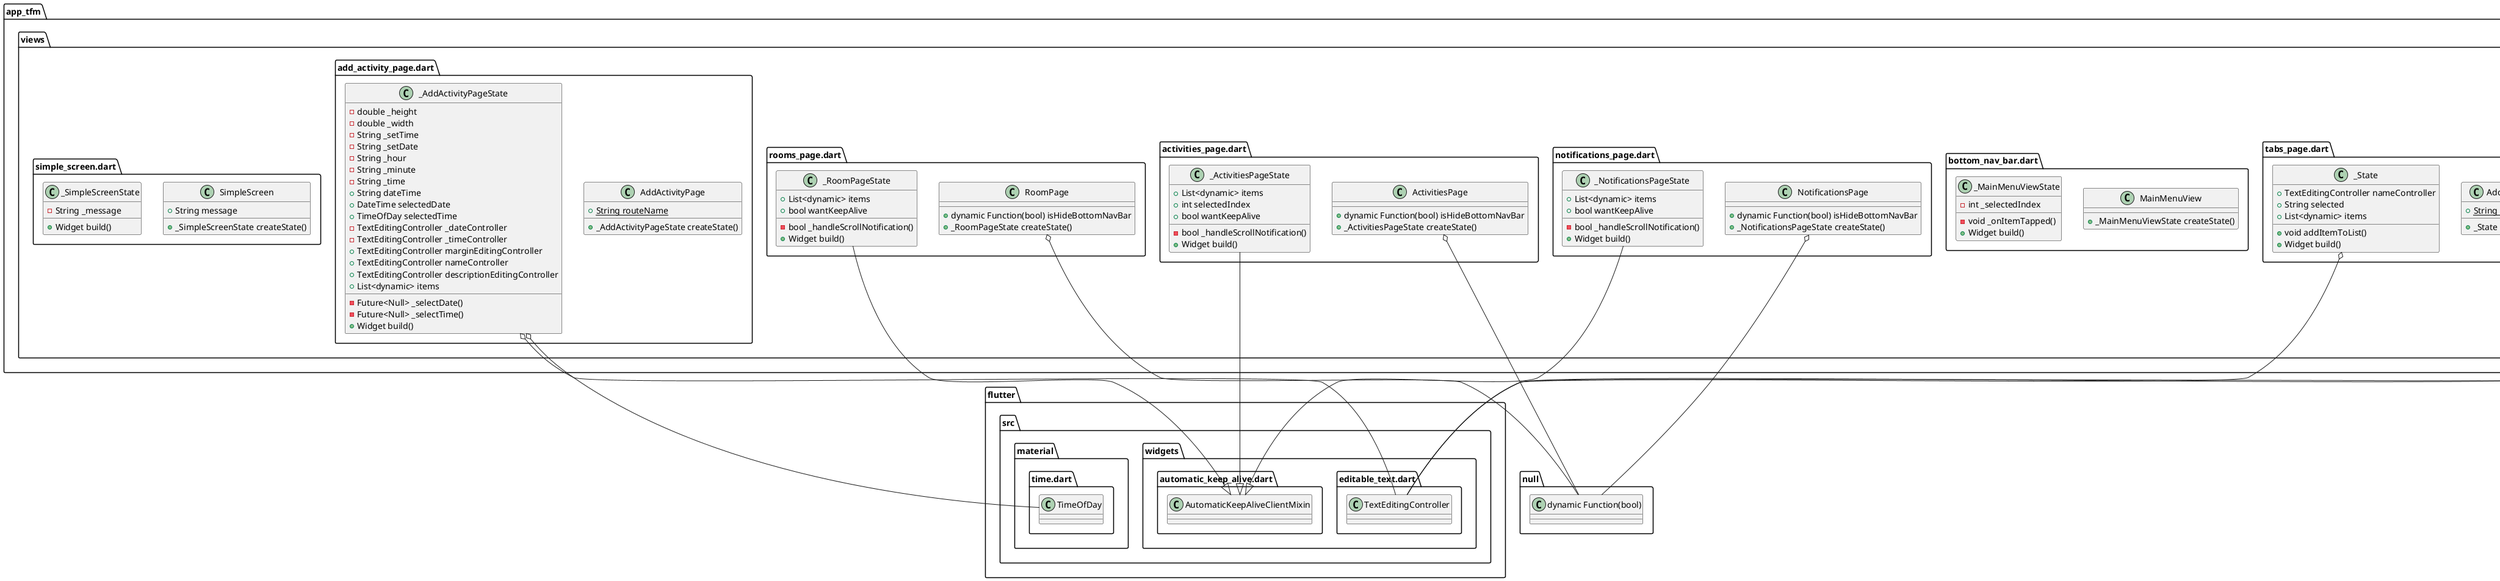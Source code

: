 @startuml
set namespaceSeparator ::

class "app_tfm::main.dart::MyApp" {
  +_MyAppState createState()
}

class "app_tfm::main.dart::_MyAppState" {
  +Widget build()
}

class "app_tfm::views::login.dart::LoginView" {
  +_LoginViewState createState()
}

class "app_tfm::views::login.dart::_LoginViewState" {
  +TextEditingController emailEditingController
  +TextEditingController passwordEditingController
  +Future<void> LoginButtonPushed()
  +Widget build()
}

"app_tfm::views::login.dart::_LoginViewState" o-- "flutter::src::widgets::editable_text.dart::TextEditingController"

class "app_tfm::views::register.dart::RegisterView" {
  +_RegisterViewState createState()
}

class "app_tfm::views::register.dart::_RegisterViewState" {
  +TextEditingController emailEditingController
  +TextEditingController passwordEditingController
  +TextEditingController repeatPasswordEditingController
  +Future<void> RegisterButtonPushed()
  +Widget build()
}

"app_tfm::views::register.dart::_RegisterViewState" o-- "flutter::src::widgets::editable_text.dart::TextEditingController"

class "app_tfm::views::tabs_page.dart::AddRoomPage" {
  {static} +String routeName
  +_State createState()
}

class "app_tfm::views::tabs_page.dart::_State" {
  +TextEditingController nameController
  +String selected
  +List<dynamic> items
  +void addItemToList()
  +Widget build()
}

"app_tfm::views::tabs_page.dart::_State" o-- "flutter::src::widgets::editable_text.dart::TextEditingController"

class "app_tfm::views::bottom_nav_bar.dart::MainMenuView" {
  +_MainMenuViewState createState()
}

class "app_tfm::views::bottom_nav_bar.dart::_MainMenuViewState" {
  -int _selectedIndex
  -void _onItemTapped()
  +Widget build()
}

class "app_tfm::views::notifications_page.dart::NotificationsPage" {
  +dynamic Function(bool) isHideBottomNavBar
  +_NotificationsPageState createState()
}

"app_tfm::views::notifications_page.dart::NotificationsPage" o-- "null::dynamic Function(bool)"

class "app_tfm::views::notifications_page.dart::_NotificationsPageState" {
  +List<dynamic> items
  +bool wantKeepAlive
  -bool _handleScrollNotification()
  +Widget build()
}

"flutter::src::widgets::automatic_keep_alive.dart::AutomaticKeepAliveClientMixin" <|-- "app_tfm::views::notifications_page.dart::_NotificationsPageState"

class "app_tfm::views::activities_page.dart::ActivitiesPage" {
  +dynamic Function(bool) isHideBottomNavBar
  +_ActivitiesPageState createState()
}

"app_tfm::views::activities_page.dart::ActivitiesPage" o-- "null::dynamic Function(bool)"

class "app_tfm::views::activities_page.dart::_ActivitiesPageState" {
  +List<dynamic> items
  +int selectedIndex
  +bool wantKeepAlive
  -bool _handleScrollNotification()
  +Widget build()
}

"flutter::src::widgets::automatic_keep_alive.dart::AutomaticKeepAliveClientMixin" <|-- "app_tfm::views::activities_page.dart::_ActivitiesPageState"

class "app_tfm::views::rooms_page.dart::RoomPage" {
  +dynamic Function(bool) isHideBottomNavBar
  +_RoomPageState createState()
}

"app_tfm::views::rooms_page.dart::RoomPage" o-- "null::dynamic Function(bool)"

class "app_tfm::views::rooms_page.dart::_RoomPageState" {
  +List<dynamic> items
  +bool wantKeepAlive
  -bool _handleScrollNotification()
  +Widget build()
}

"flutter::src::widgets::automatic_keep_alive.dart::AutomaticKeepAliveClientMixin" <|-- "app_tfm::views::rooms_page.dart::_RoomPageState"

class "app_tfm::views::add_activity_page.dart::AddActivityPage" {
  {static} +String routeName
  +_AddActivityPageState createState()
}

class "app_tfm::views::add_activity_page.dart::_AddActivityPageState" {
  -double _height
  -double _width
  -String _setTime
  -String _setDate
  -String _hour
  -String _minute
  -String _time
  +String dateTime
  +DateTime selectedDate
  +TimeOfDay selectedTime
  -TextEditingController _dateController
  -TextEditingController _timeController
  +TextEditingController marginEditingController
  +TextEditingController nameController
  +TextEditingController descriptionEditingController
  +List<dynamic> items
  -Future<Null> _selectDate()
  -Future<Null> _selectTime()
  +Widget build()
}

"app_tfm::views::add_activity_page.dart::_AddActivityPageState" o-- "flutter::src::material::time.dart::TimeOfDay"
"app_tfm::views::add_activity_page.dart::_AddActivityPageState" o-- "flutter::src::widgets::editable_text.dart::TextEditingController"

class "app_tfm::views::simple_screen.dart::SimpleScreen" {
  +String message
  +_SimpleScreenState createState()
}

class "app_tfm::views::simple_screen.dart::_SimpleScreenState" {
  -String _message
  +Widget build()
}


@enduml
